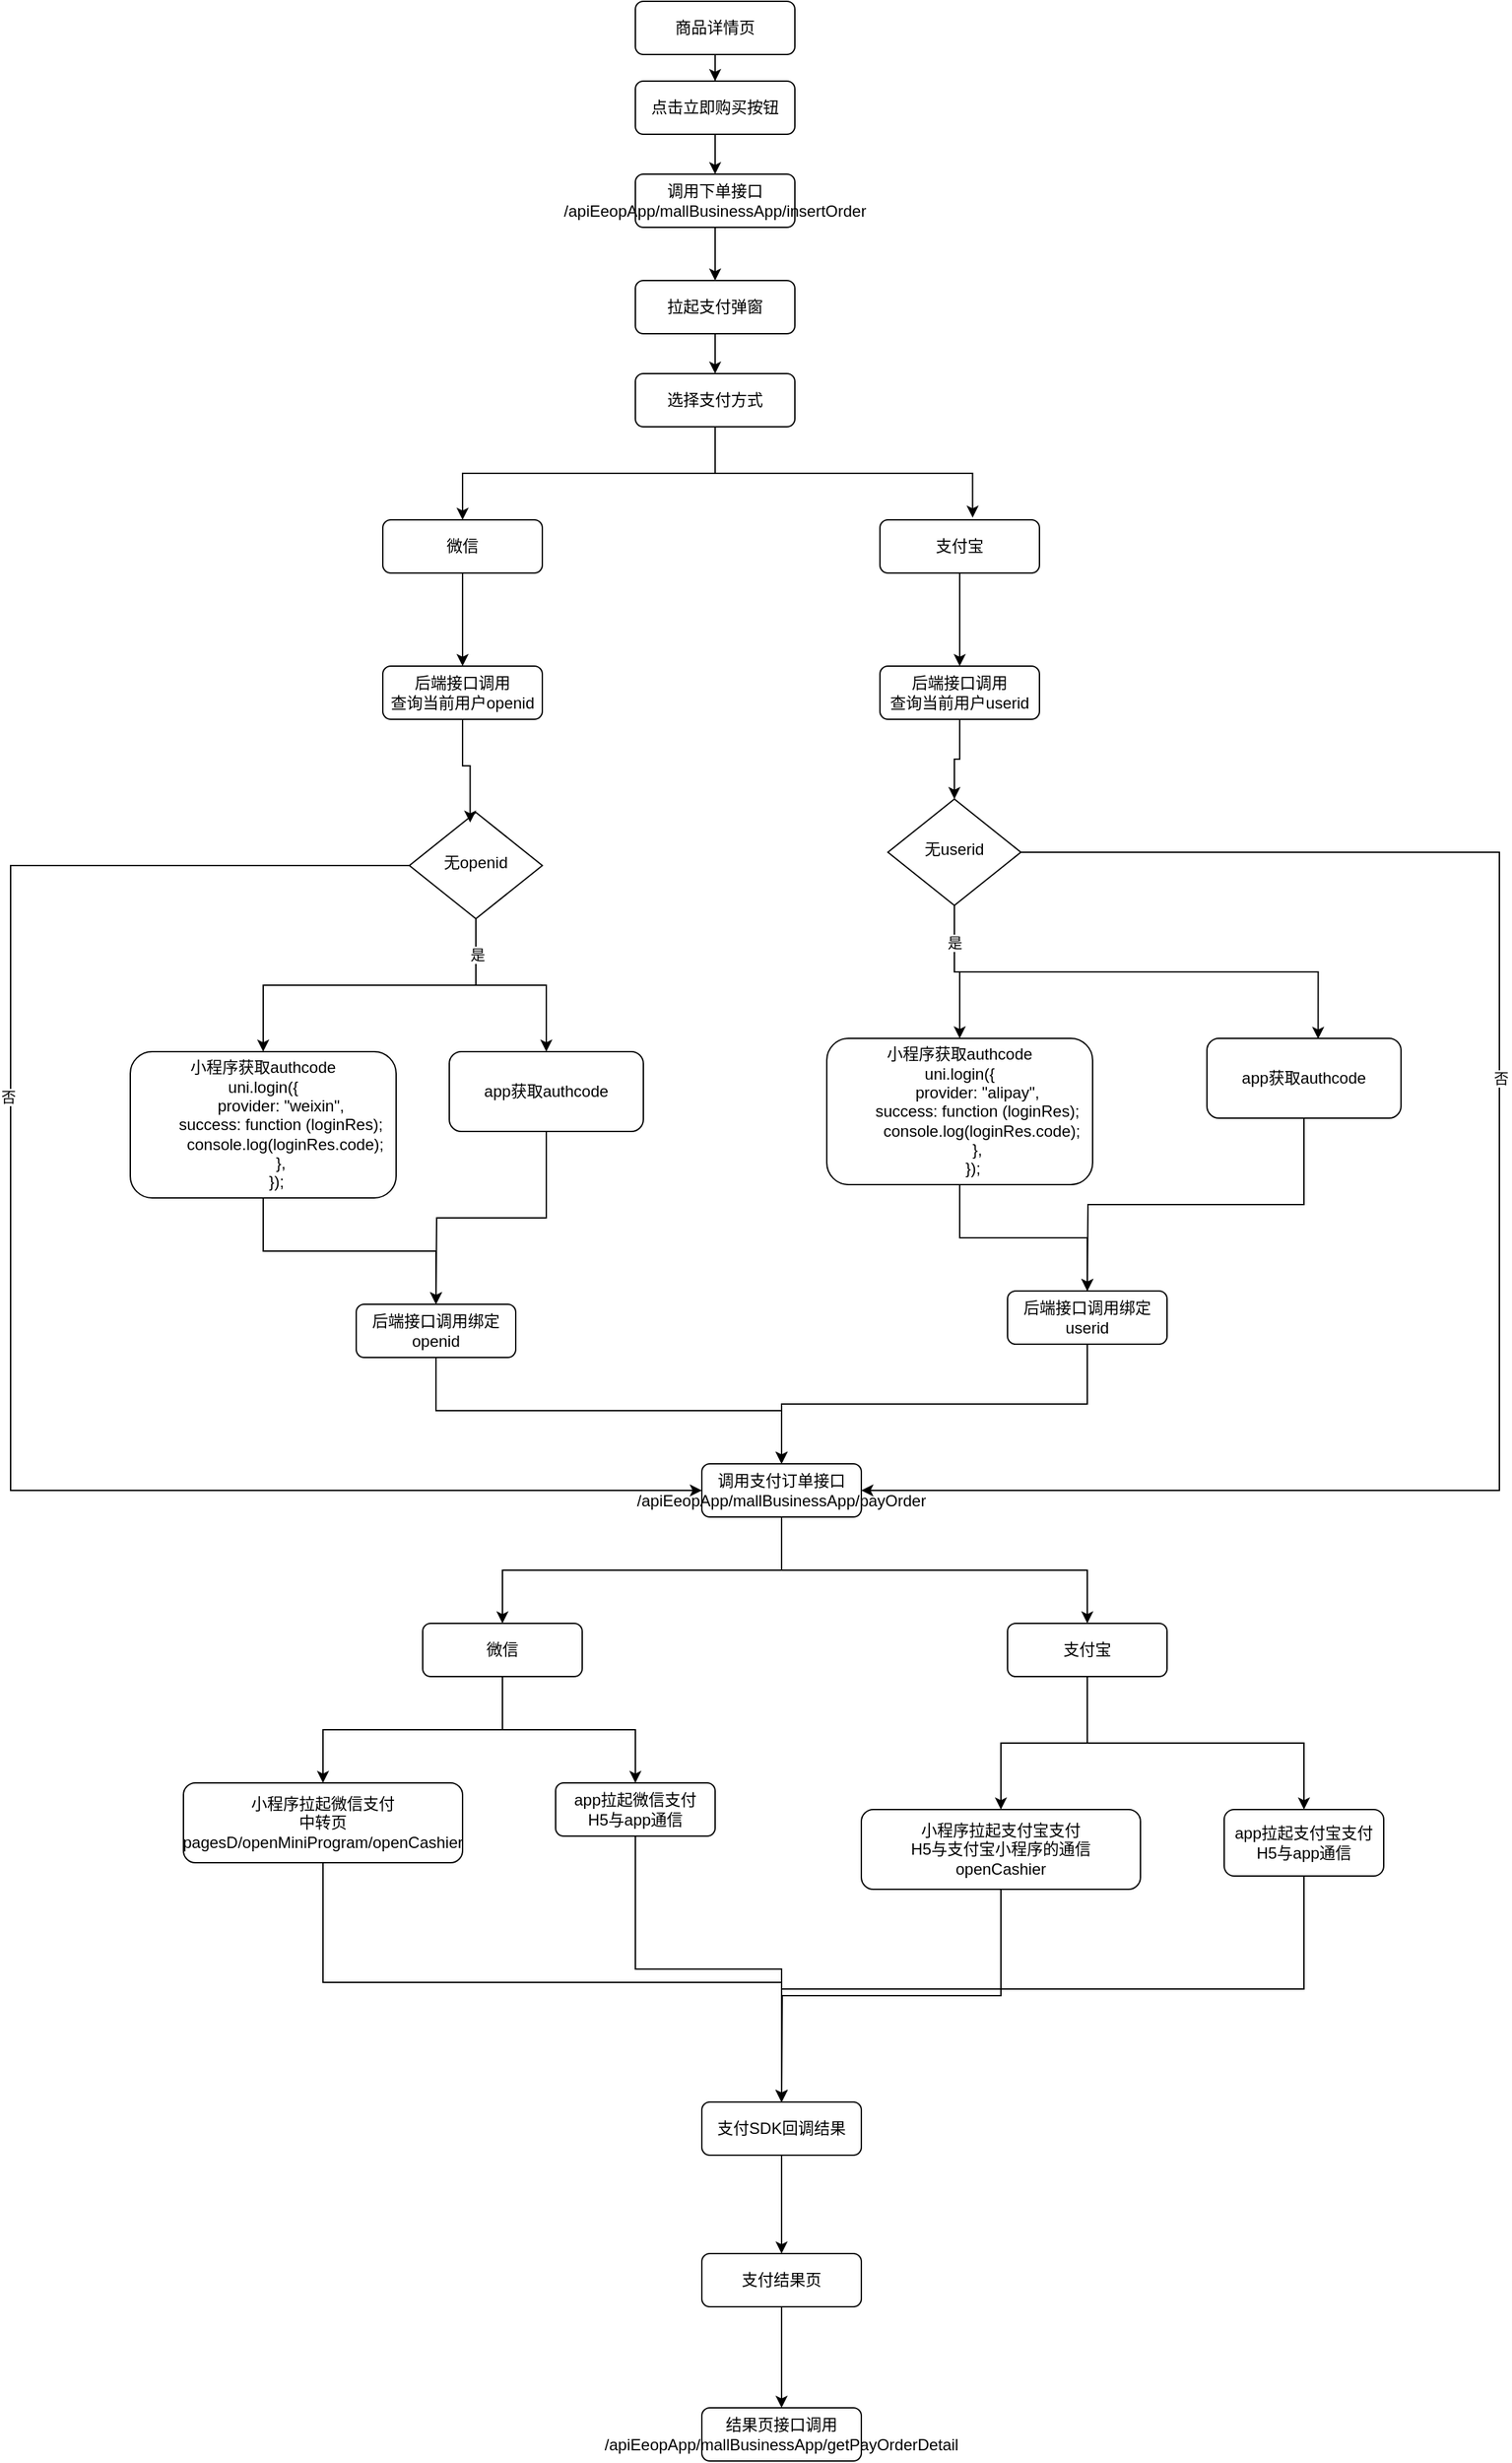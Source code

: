 <mxfile version="22.1.18" type="github">
  <diagram id="C5RBs43oDa-KdzZeNtuy" name="Page-1">
    <mxGraphModel dx="2901" dy="1098" grid="1" gridSize="10" guides="1" tooltips="1" connect="1" arrows="1" fold="1" page="1" pageScale="1" pageWidth="827" pageHeight="1169" math="0" shadow="0">
      <root>
        <mxCell id="WIyWlLk6GJQsqaUBKTNV-0" />
        <mxCell id="WIyWlLk6GJQsqaUBKTNV-1" parent="WIyWlLk6GJQsqaUBKTNV-0" />
        <mxCell id="2mogpoPURVk9opXqdCTS-30" style="edgeStyle=orthogonalEdgeStyle;rounded=0;orthogonalLoop=1;jettySize=auto;html=1;exitX=0.5;exitY=1;exitDx=0;exitDy=0;" parent="WIyWlLk6GJQsqaUBKTNV-1" source="WIyWlLk6GJQsqaUBKTNV-3" target="2mogpoPURVk9opXqdCTS-0" edge="1">
          <mxGeometry relative="1" as="geometry" />
        </mxCell>
        <mxCell id="WIyWlLk6GJQsqaUBKTNV-3" value="商品详情页" style="rounded=1;whiteSpace=wrap;html=1;fontSize=12;glass=0;strokeWidth=1;shadow=0;" parent="WIyWlLk6GJQsqaUBKTNV-1" vertex="1">
          <mxGeometry x="160" y="20" width="120" height="40" as="geometry" />
        </mxCell>
        <mxCell id="2mogpoPURVk9opXqdCTS-31" style="edgeStyle=orthogonalEdgeStyle;rounded=0;orthogonalLoop=1;jettySize=auto;html=1;exitX=0.5;exitY=1;exitDx=0;exitDy=0;entryX=0.5;entryY=0;entryDx=0;entryDy=0;" parent="WIyWlLk6GJQsqaUBKTNV-1" source="2mogpoPURVk9opXqdCTS-0" target="2mogpoPURVk9opXqdCTS-1" edge="1">
          <mxGeometry relative="1" as="geometry" />
        </mxCell>
        <mxCell id="2mogpoPURVk9opXqdCTS-0" value="点击立即购买按钮" style="rounded=1;whiteSpace=wrap;html=1;fontSize=12;glass=0;strokeWidth=1;shadow=0;" parent="WIyWlLk6GJQsqaUBKTNV-1" vertex="1">
          <mxGeometry x="160" y="80" width="120" height="40" as="geometry" />
        </mxCell>
        <mxCell id="2mogpoPURVk9opXqdCTS-32" style="edgeStyle=orthogonalEdgeStyle;rounded=0;orthogonalLoop=1;jettySize=auto;html=1;exitX=0.5;exitY=1;exitDx=0;exitDy=0;entryX=0.5;entryY=0;entryDx=0;entryDy=0;" parent="WIyWlLk6GJQsqaUBKTNV-1" source="2mogpoPURVk9opXqdCTS-1" target="2mogpoPURVk9opXqdCTS-3" edge="1">
          <mxGeometry relative="1" as="geometry" />
        </mxCell>
        <mxCell id="2mogpoPURVk9opXqdCTS-1" value="调用下单接口&lt;br&gt;/apiEeopApp/mallBusinessApp/insertOrder" style="rounded=1;whiteSpace=wrap;html=1;fontSize=12;glass=0;strokeWidth=1;shadow=0;" parent="WIyWlLk6GJQsqaUBKTNV-1" vertex="1">
          <mxGeometry x="160" y="150" width="120" height="40" as="geometry" />
        </mxCell>
        <mxCell id="2mogpoPURVk9opXqdCTS-34" style="edgeStyle=orthogonalEdgeStyle;rounded=0;orthogonalLoop=1;jettySize=auto;html=1;exitX=0.5;exitY=1;exitDx=0;exitDy=0;entryX=0.5;entryY=0;entryDx=0;entryDy=0;" parent="WIyWlLk6GJQsqaUBKTNV-1" source="2mogpoPURVk9opXqdCTS-3" target="2mogpoPURVk9opXqdCTS-4" edge="1">
          <mxGeometry relative="1" as="geometry" />
        </mxCell>
        <mxCell id="2mogpoPURVk9opXqdCTS-3" value="拉起支付弹窗" style="rounded=1;whiteSpace=wrap;html=1;fontSize=12;glass=0;strokeWidth=1;shadow=0;" parent="WIyWlLk6GJQsqaUBKTNV-1" vertex="1">
          <mxGeometry x="160" y="230" width="120" height="40" as="geometry" />
        </mxCell>
        <mxCell id="2mogpoPURVk9opXqdCTS-35" style="edgeStyle=orthogonalEdgeStyle;rounded=0;orthogonalLoop=1;jettySize=auto;html=1;entryX=0.5;entryY=0;entryDx=0;entryDy=0;exitX=0.5;exitY=1;exitDx=0;exitDy=0;" parent="WIyWlLk6GJQsqaUBKTNV-1" source="2mogpoPURVk9opXqdCTS-4" target="2mogpoPURVk9opXqdCTS-5" edge="1">
          <mxGeometry relative="1" as="geometry">
            <mxPoint x="220" y="370" as="sourcePoint" />
          </mxGeometry>
        </mxCell>
        <mxCell id="2mogpoPURVk9opXqdCTS-4" value="选择支付方式" style="rounded=1;whiteSpace=wrap;html=1;fontSize=12;glass=0;strokeWidth=1;shadow=0;" parent="WIyWlLk6GJQsqaUBKTNV-1" vertex="1">
          <mxGeometry x="160" y="300" width="120" height="40" as="geometry" />
        </mxCell>
        <mxCell id="2mogpoPURVk9opXqdCTS-37" style="edgeStyle=orthogonalEdgeStyle;rounded=0;orthogonalLoop=1;jettySize=auto;html=1;exitX=0.5;exitY=1;exitDx=0;exitDy=0;entryX=0.5;entryY=0;entryDx=0;entryDy=0;" parent="WIyWlLk6GJQsqaUBKTNV-1" source="2mogpoPURVk9opXqdCTS-5" target="2mogpoPURVk9opXqdCTS-9" edge="1">
          <mxGeometry relative="1" as="geometry" />
        </mxCell>
        <mxCell id="2mogpoPURVk9opXqdCTS-5" value="微信" style="rounded=1;whiteSpace=wrap;html=1;fontSize=12;glass=0;strokeWidth=1;shadow=0;" parent="WIyWlLk6GJQsqaUBKTNV-1" vertex="1">
          <mxGeometry x="-30" y="410" width="120" height="40" as="geometry" />
        </mxCell>
        <mxCell id="2mogpoPURVk9opXqdCTS-38" style="edgeStyle=orthogonalEdgeStyle;rounded=0;orthogonalLoop=1;jettySize=auto;html=1;exitX=0.5;exitY=1;exitDx=0;exitDy=0;" parent="WIyWlLk6GJQsqaUBKTNV-1" source="2mogpoPURVk9opXqdCTS-7" target="2mogpoPURVk9opXqdCTS-14" edge="1">
          <mxGeometry relative="1" as="geometry" />
        </mxCell>
        <mxCell id="2mogpoPURVk9opXqdCTS-7" value="支付宝" style="rounded=1;whiteSpace=wrap;html=1;fontSize=12;glass=0;strokeWidth=1;shadow=0;" parent="WIyWlLk6GJQsqaUBKTNV-1" vertex="1">
          <mxGeometry x="344" y="410" width="120" height="40" as="geometry" />
        </mxCell>
        <mxCell id="2mogpoPURVk9opXqdCTS-40" style="edgeStyle=orthogonalEdgeStyle;rounded=0;orthogonalLoop=1;jettySize=auto;html=1;exitX=0.5;exitY=1;exitDx=0;exitDy=0;entryX=0.5;entryY=0;entryDx=0;entryDy=0;" parent="WIyWlLk6GJQsqaUBKTNV-1" source="2mogpoPURVk9opXqdCTS-8" target="2mogpoPURVk9opXqdCTS-11" edge="1">
          <mxGeometry relative="1" as="geometry" />
        </mxCell>
        <mxCell id="2mogpoPURVk9opXqdCTS-41" style="edgeStyle=orthogonalEdgeStyle;rounded=0;orthogonalLoop=1;jettySize=auto;html=1;exitX=0.5;exitY=1;exitDx=0;exitDy=0;" parent="WIyWlLk6GJQsqaUBKTNV-1" source="2mogpoPURVk9opXqdCTS-8" target="2mogpoPURVk9opXqdCTS-12" edge="1">
          <mxGeometry relative="1" as="geometry" />
        </mxCell>
        <mxCell id="Ue7SwZ8HCvB2Qa4HwpQN-0" value="是" style="edgeLabel;html=1;align=center;verticalAlign=middle;resizable=0;points=[];" vertex="1" connectable="0" parent="2mogpoPURVk9opXqdCTS-41">
          <mxGeometry x="-0.656" y="1" relative="1" as="geometry">
            <mxPoint as="offset" />
          </mxGeometry>
        </mxCell>
        <mxCell id="Ue7SwZ8HCvB2Qa4HwpQN-2" style="edgeStyle=orthogonalEdgeStyle;rounded=0;orthogonalLoop=1;jettySize=auto;html=1;exitX=0;exitY=0.5;exitDx=0;exitDy=0;entryX=0;entryY=0.5;entryDx=0;entryDy=0;" edge="1" parent="WIyWlLk6GJQsqaUBKTNV-1" source="2mogpoPURVk9opXqdCTS-8" target="2mogpoPURVk9opXqdCTS-10">
          <mxGeometry relative="1" as="geometry">
            <Array as="points">
              <mxPoint x="-310" y="670" />
              <mxPoint x="-310" y="1140" />
            </Array>
          </mxGeometry>
        </mxCell>
        <mxCell id="Ue7SwZ8HCvB2Qa4HwpQN-3" value="否" style="edgeLabel;html=1;align=center;verticalAlign=middle;resizable=0;points=[];" vertex="1" connectable="0" parent="Ue7SwZ8HCvB2Qa4HwpQN-2">
          <mxGeometry x="-0.266" y="-2" relative="1" as="geometry">
            <mxPoint as="offset" />
          </mxGeometry>
        </mxCell>
        <mxCell id="2mogpoPURVk9opXqdCTS-8" value="无openid" style="rhombus;whiteSpace=wrap;html=1;shadow=0;fontFamily=Helvetica;fontSize=12;align=center;strokeWidth=1;spacing=6;spacingTop=-4;" parent="WIyWlLk6GJQsqaUBKTNV-1" vertex="1">
          <mxGeometry x="-10" y="630" width="100" height="80" as="geometry" />
        </mxCell>
        <mxCell id="2mogpoPURVk9opXqdCTS-9" value="后端接口调用&lt;br&gt;查询当前用户openid" style="rounded=1;whiteSpace=wrap;html=1;fontSize=12;glass=0;strokeWidth=1;shadow=0;" parent="WIyWlLk6GJQsqaUBKTNV-1" vertex="1">
          <mxGeometry x="-30" y="520" width="120" height="40" as="geometry" />
        </mxCell>
        <mxCell id="2mogpoPURVk9opXqdCTS-51" style="edgeStyle=orthogonalEdgeStyle;rounded=0;orthogonalLoop=1;jettySize=auto;html=1;entryX=0.5;entryY=0;entryDx=0;entryDy=0;exitX=0.5;exitY=1;exitDx=0;exitDy=0;" parent="WIyWlLk6GJQsqaUBKTNV-1" source="2mogpoPURVk9opXqdCTS-10" target="2mogpoPURVk9opXqdCTS-19" edge="1">
          <mxGeometry relative="1" as="geometry">
            <mxPoint x="270" y="1200" as="sourcePoint" />
          </mxGeometry>
        </mxCell>
        <mxCell id="2mogpoPURVk9opXqdCTS-52" style="edgeStyle=orthogonalEdgeStyle;rounded=0;orthogonalLoop=1;jettySize=auto;html=1;exitX=0.5;exitY=1;exitDx=0;exitDy=0;entryX=0.5;entryY=0;entryDx=0;entryDy=0;" parent="WIyWlLk6GJQsqaUBKTNV-1" source="2mogpoPURVk9opXqdCTS-10" target="2mogpoPURVk9opXqdCTS-20" edge="1">
          <mxGeometry relative="1" as="geometry" />
        </mxCell>
        <mxCell id="2mogpoPURVk9opXqdCTS-10" value="调用支付订单接口&lt;br&gt;/apiEeopApp/mallBusinessApp/payOrder" style="rounded=1;whiteSpace=wrap;html=1;fontSize=12;glass=0;strokeWidth=1;shadow=0;" parent="WIyWlLk6GJQsqaUBKTNV-1" vertex="1">
          <mxGeometry x="210" y="1120" width="120" height="40" as="geometry" />
        </mxCell>
        <mxCell id="2mogpoPURVk9opXqdCTS-45" style="edgeStyle=orthogonalEdgeStyle;rounded=0;orthogonalLoop=1;jettySize=auto;html=1;exitX=0.5;exitY=1;exitDx=0;exitDy=0;entryX=0.5;entryY=0;entryDx=0;entryDy=0;" parent="WIyWlLk6GJQsqaUBKTNV-1" source="2mogpoPURVk9opXqdCTS-11" target="2mogpoPURVk9opXqdCTS-13" edge="1">
          <mxGeometry relative="1" as="geometry" />
        </mxCell>
        <mxCell id="2mogpoPURVk9opXqdCTS-11" value="小程序获取authcode&lt;br&gt;&lt;div&gt;uni.login({&lt;/div&gt;&lt;div&gt;&amp;nbsp; &amp;nbsp; &amp;nbsp; &amp;nbsp; provider: &quot;weixin&quot;,&lt;/div&gt;&lt;div&gt;&amp;nbsp; &amp;nbsp; &amp;nbsp; &amp;nbsp; success: function (loginRes);&lt;/div&gt;&lt;div&gt;&amp;nbsp; &amp;nbsp; &amp;nbsp; &amp;nbsp; &amp;nbsp; console.log(loginRes.code);&lt;/div&gt;&lt;div&gt;&amp;nbsp; &amp;nbsp; &amp;nbsp; &amp;nbsp; },&lt;/div&gt;&lt;div&gt;&amp;nbsp; &amp;nbsp; &amp;nbsp; });&lt;/div&gt;" style="rounded=1;whiteSpace=wrap;html=1;fontSize=12;glass=0;strokeWidth=1;shadow=0;" parent="WIyWlLk6GJQsqaUBKTNV-1" vertex="1">
          <mxGeometry x="-220" y="810" width="200" height="110" as="geometry" />
        </mxCell>
        <mxCell id="2mogpoPURVk9opXqdCTS-46" style="edgeStyle=orthogonalEdgeStyle;rounded=0;orthogonalLoop=1;jettySize=auto;html=1;exitX=0.5;exitY=1;exitDx=0;exitDy=0;" parent="WIyWlLk6GJQsqaUBKTNV-1" source="2mogpoPURVk9opXqdCTS-12" edge="1">
          <mxGeometry relative="1" as="geometry">
            <mxPoint x="10" y="1000" as="targetPoint" />
          </mxGeometry>
        </mxCell>
        <mxCell id="2mogpoPURVk9opXqdCTS-12" value="app获取authcode" style="rounded=1;whiteSpace=wrap;html=1;fontSize=12;glass=0;strokeWidth=1;shadow=0;" parent="WIyWlLk6GJQsqaUBKTNV-1" vertex="1">
          <mxGeometry x="20" y="810" width="146" height="60" as="geometry" />
        </mxCell>
        <mxCell id="2mogpoPURVk9opXqdCTS-49" style="edgeStyle=orthogonalEdgeStyle;rounded=0;orthogonalLoop=1;jettySize=auto;html=1;exitX=0.5;exitY=1;exitDx=0;exitDy=0;entryX=0.5;entryY=0;entryDx=0;entryDy=0;" parent="WIyWlLk6GJQsqaUBKTNV-1" source="2mogpoPURVk9opXqdCTS-13" target="2mogpoPURVk9opXqdCTS-10" edge="1">
          <mxGeometry relative="1" as="geometry" />
        </mxCell>
        <mxCell id="2mogpoPURVk9opXqdCTS-13" value="后端接口调用绑定openid" style="rounded=1;whiteSpace=wrap;html=1;fontSize=12;glass=0;strokeWidth=1;shadow=0;" parent="WIyWlLk6GJQsqaUBKTNV-1" vertex="1">
          <mxGeometry x="-50" y="1000" width="120" height="40" as="geometry" />
        </mxCell>
        <mxCell id="2mogpoPURVk9opXqdCTS-42" style="edgeStyle=orthogonalEdgeStyle;rounded=0;orthogonalLoop=1;jettySize=auto;html=1;exitX=0.5;exitY=1;exitDx=0;exitDy=0;entryX=0.5;entryY=0;entryDx=0;entryDy=0;" parent="WIyWlLk6GJQsqaUBKTNV-1" source="2mogpoPURVk9opXqdCTS-14" target="2mogpoPURVk9opXqdCTS-15" edge="1">
          <mxGeometry relative="1" as="geometry" />
        </mxCell>
        <mxCell id="2mogpoPURVk9opXqdCTS-14" value="后端接口调用&lt;br&gt;查询当前用户userid" style="rounded=1;whiteSpace=wrap;html=1;fontSize=12;glass=0;strokeWidth=1;shadow=0;" parent="WIyWlLk6GJQsqaUBKTNV-1" vertex="1">
          <mxGeometry x="344" y="520" width="120" height="40" as="geometry" />
        </mxCell>
        <mxCell id="2mogpoPURVk9opXqdCTS-43" style="edgeStyle=orthogonalEdgeStyle;rounded=0;orthogonalLoop=1;jettySize=auto;html=1;entryX=0.5;entryY=0;entryDx=0;entryDy=0;" parent="WIyWlLk6GJQsqaUBKTNV-1" source="2mogpoPURVk9opXqdCTS-15" target="2mogpoPURVk9opXqdCTS-16" edge="1">
          <mxGeometry relative="1" as="geometry" />
        </mxCell>
        <mxCell id="Ue7SwZ8HCvB2Qa4HwpQN-4" style="edgeStyle=orthogonalEdgeStyle;rounded=0;orthogonalLoop=1;jettySize=auto;html=1;exitX=1;exitY=0.5;exitDx=0;exitDy=0;entryX=1;entryY=0.5;entryDx=0;entryDy=0;" edge="1" parent="WIyWlLk6GJQsqaUBKTNV-1" source="2mogpoPURVk9opXqdCTS-15" target="2mogpoPURVk9opXqdCTS-10">
          <mxGeometry relative="1" as="geometry">
            <Array as="points">
              <mxPoint x="810" y="660" />
              <mxPoint x="810" y="1140" />
            </Array>
          </mxGeometry>
        </mxCell>
        <mxCell id="Ue7SwZ8HCvB2Qa4HwpQN-5" value="否" style="edgeLabel;html=1;align=center;verticalAlign=middle;resizable=0;points=[];" vertex="1" connectable="0" parent="Ue7SwZ8HCvB2Qa4HwpQN-4">
          <mxGeometry x="-0.198" y="1" relative="1" as="geometry">
            <mxPoint as="offset" />
          </mxGeometry>
        </mxCell>
        <mxCell id="2mogpoPURVk9opXqdCTS-15" value="无userid" style="rhombus;whiteSpace=wrap;html=1;shadow=0;fontFamily=Helvetica;fontSize=12;align=center;strokeWidth=1;spacing=6;spacingTop=-4;" parent="WIyWlLk6GJQsqaUBKTNV-1" vertex="1">
          <mxGeometry x="350" y="620" width="100" height="80" as="geometry" />
        </mxCell>
        <mxCell id="2mogpoPURVk9opXqdCTS-47" style="edgeStyle=orthogonalEdgeStyle;rounded=0;orthogonalLoop=1;jettySize=auto;html=1;exitX=0.5;exitY=1;exitDx=0;exitDy=0;" parent="WIyWlLk6GJQsqaUBKTNV-1" source="2mogpoPURVk9opXqdCTS-16" target="2mogpoPURVk9opXqdCTS-18" edge="1">
          <mxGeometry relative="1" as="geometry" />
        </mxCell>
        <mxCell id="2mogpoPURVk9opXqdCTS-16" value="小程序获取authcode&lt;br&gt;&lt;div&gt;uni.login({&lt;/div&gt;&lt;div&gt;&amp;nbsp; &amp;nbsp; &amp;nbsp; &amp;nbsp; provider: &quot;alipay&quot;,&lt;/div&gt;&lt;div&gt;&amp;nbsp; &amp;nbsp; &amp;nbsp; &amp;nbsp; success: function (loginRes);&lt;/div&gt;&lt;div&gt;&amp;nbsp; &amp;nbsp; &amp;nbsp; &amp;nbsp; &amp;nbsp; console.log(loginRes.code);&lt;/div&gt;&lt;div&gt;&amp;nbsp; &amp;nbsp; &amp;nbsp; &amp;nbsp; },&lt;/div&gt;&lt;div&gt;&amp;nbsp; &amp;nbsp; &amp;nbsp; });&lt;/div&gt;" style="rounded=1;whiteSpace=wrap;html=1;fontSize=12;glass=0;strokeWidth=1;shadow=0;" parent="WIyWlLk6GJQsqaUBKTNV-1" vertex="1">
          <mxGeometry x="304" y="800" width="200" height="110" as="geometry" />
        </mxCell>
        <mxCell id="2mogpoPURVk9opXqdCTS-48" style="edgeStyle=orthogonalEdgeStyle;rounded=0;orthogonalLoop=1;jettySize=auto;html=1;exitX=0.5;exitY=1;exitDx=0;exitDy=0;" parent="WIyWlLk6GJQsqaUBKTNV-1" source="2mogpoPURVk9opXqdCTS-17" edge="1">
          <mxGeometry relative="1" as="geometry">
            <mxPoint x="500" y="990" as="targetPoint" />
          </mxGeometry>
        </mxCell>
        <mxCell id="2mogpoPURVk9opXqdCTS-17" value="app获取authcode" style="rounded=1;whiteSpace=wrap;html=1;fontSize=12;glass=0;strokeWidth=1;shadow=0;" parent="WIyWlLk6GJQsqaUBKTNV-1" vertex="1">
          <mxGeometry x="590" y="800" width="146" height="60" as="geometry" />
        </mxCell>
        <mxCell id="2mogpoPURVk9opXqdCTS-50" style="edgeStyle=orthogonalEdgeStyle;rounded=0;orthogonalLoop=1;jettySize=auto;html=1;exitX=0.5;exitY=1;exitDx=0;exitDy=0;entryX=0.5;entryY=0;entryDx=0;entryDy=0;" parent="WIyWlLk6GJQsqaUBKTNV-1" source="2mogpoPURVk9opXqdCTS-18" target="2mogpoPURVk9opXqdCTS-10" edge="1">
          <mxGeometry relative="1" as="geometry" />
        </mxCell>
        <mxCell id="2mogpoPURVk9opXqdCTS-18" value="后端接口调用绑定userid" style="rounded=1;whiteSpace=wrap;html=1;fontSize=12;glass=0;strokeWidth=1;shadow=0;" parent="WIyWlLk6GJQsqaUBKTNV-1" vertex="1">
          <mxGeometry x="440" y="990" width="120" height="40" as="geometry" />
        </mxCell>
        <mxCell id="2mogpoPURVk9opXqdCTS-53" style="edgeStyle=orthogonalEdgeStyle;rounded=0;orthogonalLoop=1;jettySize=auto;html=1;exitX=0.5;exitY=1;exitDx=0;exitDy=0;" parent="WIyWlLk6GJQsqaUBKTNV-1" source="2mogpoPURVk9opXqdCTS-19" target="2mogpoPURVk9opXqdCTS-21" edge="1">
          <mxGeometry relative="1" as="geometry" />
        </mxCell>
        <mxCell id="2mogpoPURVk9opXqdCTS-54" style="edgeStyle=orthogonalEdgeStyle;rounded=0;orthogonalLoop=1;jettySize=auto;html=1;exitX=0.5;exitY=1;exitDx=0;exitDy=0;entryX=0.5;entryY=0;entryDx=0;entryDy=0;" parent="WIyWlLk6GJQsqaUBKTNV-1" source="2mogpoPURVk9opXqdCTS-19" target="2mogpoPURVk9opXqdCTS-22" edge="1">
          <mxGeometry relative="1" as="geometry" />
        </mxCell>
        <mxCell id="2mogpoPURVk9opXqdCTS-19" value="微信" style="rounded=1;whiteSpace=wrap;html=1;fontSize=12;glass=0;strokeWidth=1;shadow=0;" parent="WIyWlLk6GJQsqaUBKTNV-1" vertex="1">
          <mxGeometry y="1240" width="120" height="40" as="geometry" />
        </mxCell>
        <mxCell id="2mogpoPURVk9opXqdCTS-55" style="edgeStyle=orthogonalEdgeStyle;rounded=0;orthogonalLoop=1;jettySize=auto;html=1;exitX=0.5;exitY=1;exitDx=0;exitDy=0;entryX=0.5;entryY=0;entryDx=0;entryDy=0;" parent="WIyWlLk6GJQsqaUBKTNV-1" source="2mogpoPURVk9opXqdCTS-20" target="2mogpoPURVk9opXqdCTS-23" edge="1">
          <mxGeometry relative="1" as="geometry" />
        </mxCell>
        <mxCell id="2mogpoPURVk9opXqdCTS-56" style="edgeStyle=orthogonalEdgeStyle;rounded=0;orthogonalLoop=1;jettySize=auto;html=1;exitX=0.5;exitY=1;exitDx=0;exitDy=0;" parent="WIyWlLk6GJQsqaUBKTNV-1" source="2mogpoPURVk9opXqdCTS-20" target="2mogpoPURVk9opXqdCTS-25" edge="1">
          <mxGeometry relative="1" as="geometry" />
        </mxCell>
        <mxCell id="2mogpoPURVk9opXqdCTS-20" value="支付宝" style="rounded=1;whiteSpace=wrap;html=1;fontSize=12;glass=0;strokeWidth=1;shadow=0;" parent="WIyWlLk6GJQsqaUBKTNV-1" vertex="1">
          <mxGeometry x="440" y="1240" width="120" height="40" as="geometry" />
        </mxCell>
        <mxCell id="2mogpoPURVk9opXqdCTS-57" style="edgeStyle=orthogonalEdgeStyle;rounded=0;orthogonalLoop=1;jettySize=auto;html=1;exitX=0.5;exitY=1;exitDx=0;exitDy=0;" parent="WIyWlLk6GJQsqaUBKTNV-1" source="2mogpoPURVk9opXqdCTS-21" target="2mogpoPURVk9opXqdCTS-26" edge="1">
          <mxGeometry relative="1" as="geometry" />
        </mxCell>
        <mxCell id="2mogpoPURVk9opXqdCTS-21" value="小程序拉起微信支付&lt;br&gt;中转页pagesD/openMiniProgram/openCashier" style="rounded=1;whiteSpace=wrap;html=1;fontSize=12;glass=0;strokeWidth=1;shadow=0;" parent="WIyWlLk6GJQsqaUBKTNV-1" vertex="1">
          <mxGeometry x="-180" y="1360" width="210" height="60" as="geometry" />
        </mxCell>
        <mxCell id="2mogpoPURVk9opXqdCTS-58" style="edgeStyle=orthogonalEdgeStyle;rounded=0;orthogonalLoop=1;jettySize=auto;html=1;exitX=0.5;exitY=1;exitDx=0;exitDy=0;entryX=0.5;entryY=0;entryDx=0;entryDy=0;" parent="WIyWlLk6GJQsqaUBKTNV-1" source="2mogpoPURVk9opXqdCTS-22" target="2mogpoPURVk9opXqdCTS-26" edge="1">
          <mxGeometry relative="1" as="geometry" />
        </mxCell>
        <mxCell id="2mogpoPURVk9opXqdCTS-22" value="app拉起微信支付&lt;br&gt;H5与app通信" style="rounded=1;whiteSpace=wrap;html=1;fontSize=12;glass=0;strokeWidth=1;shadow=0;" parent="WIyWlLk6GJQsqaUBKTNV-1" vertex="1">
          <mxGeometry x="100" y="1360" width="120" height="40" as="geometry" />
        </mxCell>
        <mxCell id="2mogpoPURVk9opXqdCTS-59" style="edgeStyle=orthogonalEdgeStyle;rounded=0;orthogonalLoop=1;jettySize=auto;html=1;exitX=0.5;exitY=1;exitDx=0;exitDy=0;" parent="WIyWlLk6GJQsqaUBKTNV-1" source="2mogpoPURVk9opXqdCTS-23" edge="1">
          <mxGeometry relative="1" as="geometry">
            <mxPoint x="270" y="1600" as="targetPoint" />
          </mxGeometry>
        </mxCell>
        <mxCell id="2mogpoPURVk9opXqdCTS-23" value="小程序拉起支付宝支付&lt;br&gt;H5与支付宝小程序的通信&lt;br&gt;openCashier" style="rounded=1;whiteSpace=wrap;html=1;fontSize=12;glass=0;strokeWidth=1;shadow=0;" parent="WIyWlLk6GJQsqaUBKTNV-1" vertex="1">
          <mxGeometry x="330" y="1380" width="210" height="60" as="geometry" />
        </mxCell>
        <mxCell id="2mogpoPURVk9opXqdCTS-60" style="edgeStyle=orthogonalEdgeStyle;rounded=0;orthogonalLoop=1;jettySize=auto;html=1;exitX=0.5;exitY=1;exitDx=0;exitDy=0;entryX=0.5;entryY=0;entryDx=0;entryDy=0;" parent="WIyWlLk6GJQsqaUBKTNV-1" source="2mogpoPURVk9opXqdCTS-25" target="2mogpoPURVk9opXqdCTS-26" edge="1">
          <mxGeometry relative="1" as="geometry" />
        </mxCell>
        <mxCell id="2mogpoPURVk9opXqdCTS-25" value="app拉起支付宝支付&lt;br&gt;H5与app通信" style="rounded=1;whiteSpace=wrap;html=1;fontSize=12;glass=0;strokeWidth=1;shadow=0;" parent="WIyWlLk6GJQsqaUBKTNV-1" vertex="1">
          <mxGeometry x="603" y="1380" width="120" height="50" as="geometry" />
        </mxCell>
        <mxCell id="2mogpoPURVk9opXqdCTS-61" style="edgeStyle=orthogonalEdgeStyle;rounded=0;orthogonalLoop=1;jettySize=auto;html=1;exitX=0.5;exitY=1;exitDx=0;exitDy=0;entryX=0.5;entryY=0;entryDx=0;entryDy=0;" parent="WIyWlLk6GJQsqaUBKTNV-1" source="2mogpoPURVk9opXqdCTS-26" target="2mogpoPURVk9opXqdCTS-27" edge="1">
          <mxGeometry relative="1" as="geometry" />
        </mxCell>
        <mxCell id="2mogpoPURVk9opXqdCTS-26" value="支付SDK回调结果" style="rounded=1;whiteSpace=wrap;html=1;fontSize=12;glass=0;strokeWidth=1;shadow=0;" parent="WIyWlLk6GJQsqaUBKTNV-1" vertex="1">
          <mxGeometry x="210" y="1600" width="120" height="40" as="geometry" />
        </mxCell>
        <mxCell id="2mogpoPURVk9opXqdCTS-62" style="edgeStyle=orthogonalEdgeStyle;rounded=0;orthogonalLoop=1;jettySize=auto;html=1;exitX=0.5;exitY=1;exitDx=0;exitDy=0;entryX=0.5;entryY=0;entryDx=0;entryDy=0;" parent="WIyWlLk6GJQsqaUBKTNV-1" source="2mogpoPURVk9opXqdCTS-27" target="2mogpoPURVk9opXqdCTS-28" edge="1">
          <mxGeometry relative="1" as="geometry" />
        </mxCell>
        <mxCell id="2mogpoPURVk9opXqdCTS-27" value="支付结果页" style="rounded=1;whiteSpace=wrap;html=1;fontSize=12;glass=0;strokeWidth=1;shadow=0;" parent="WIyWlLk6GJQsqaUBKTNV-1" vertex="1">
          <mxGeometry x="210" y="1714" width="120" height="40" as="geometry" />
        </mxCell>
        <mxCell id="2mogpoPURVk9opXqdCTS-28" value="结果页接口调用&lt;br&gt;/apiEeopApp/mallBusinessApp/getPayOrderDetail" style="rounded=1;whiteSpace=wrap;html=1;fontSize=12;glass=0;strokeWidth=1;shadow=0;" parent="WIyWlLk6GJQsqaUBKTNV-1" vertex="1">
          <mxGeometry x="210" y="1830" width="120" height="40" as="geometry" />
        </mxCell>
        <mxCell id="2mogpoPURVk9opXqdCTS-36" style="edgeStyle=orthogonalEdgeStyle;rounded=0;orthogonalLoop=1;jettySize=auto;html=1;exitX=0.5;exitY=1;exitDx=0;exitDy=0;entryX=0.581;entryY=-0.042;entryDx=0;entryDy=0;entryPerimeter=0;" parent="WIyWlLk6GJQsqaUBKTNV-1" source="2mogpoPURVk9opXqdCTS-4" target="2mogpoPURVk9opXqdCTS-7" edge="1">
          <mxGeometry relative="1" as="geometry" />
        </mxCell>
        <mxCell id="2mogpoPURVk9opXqdCTS-39" style="edgeStyle=orthogonalEdgeStyle;rounded=0;orthogonalLoop=1;jettySize=auto;html=1;exitX=0.5;exitY=1;exitDx=0;exitDy=0;entryX=0.457;entryY=0.096;entryDx=0;entryDy=0;entryPerimeter=0;" parent="WIyWlLk6GJQsqaUBKTNV-1" source="2mogpoPURVk9opXqdCTS-9" target="2mogpoPURVk9opXqdCTS-8" edge="1">
          <mxGeometry relative="1" as="geometry" />
        </mxCell>
        <mxCell id="2mogpoPURVk9opXqdCTS-44" style="edgeStyle=orthogonalEdgeStyle;rounded=0;orthogonalLoop=1;jettySize=auto;html=1;exitX=0.5;exitY=1;exitDx=0;exitDy=0;entryX=0.573;entryY=0.006;entryDx=0;entryDy=0;entryPerimeter=0;" parent="WIyWlLk6GJQsqaUBKTNV-1" source="2mogpoPURVk9opXqdCTS-15" target="2mogpoPURVk9opXqdCTS-17" edge="1">
          <mxGeometry relative="1" as="geometry" />
        </mxCell>
        <mxCell id="Ue7SwZ8HCvB2Qa4HwpQN-1" value="是" style="edgeLabel;html=1;align=center;verticalAlign=middle;resizable=0;points=[];" vertex="1" connectable="0" parent="2mogpoPURVk9opXqdCTS-44">
          <mxGeometry x="-0.854" relative="1" as="geometry">
            <mxPoint as="offset" />
          </mxGeometry>
        </mxCell>
      </root>
    </mxGraphModel>
  </diagram>
</mxfile>
